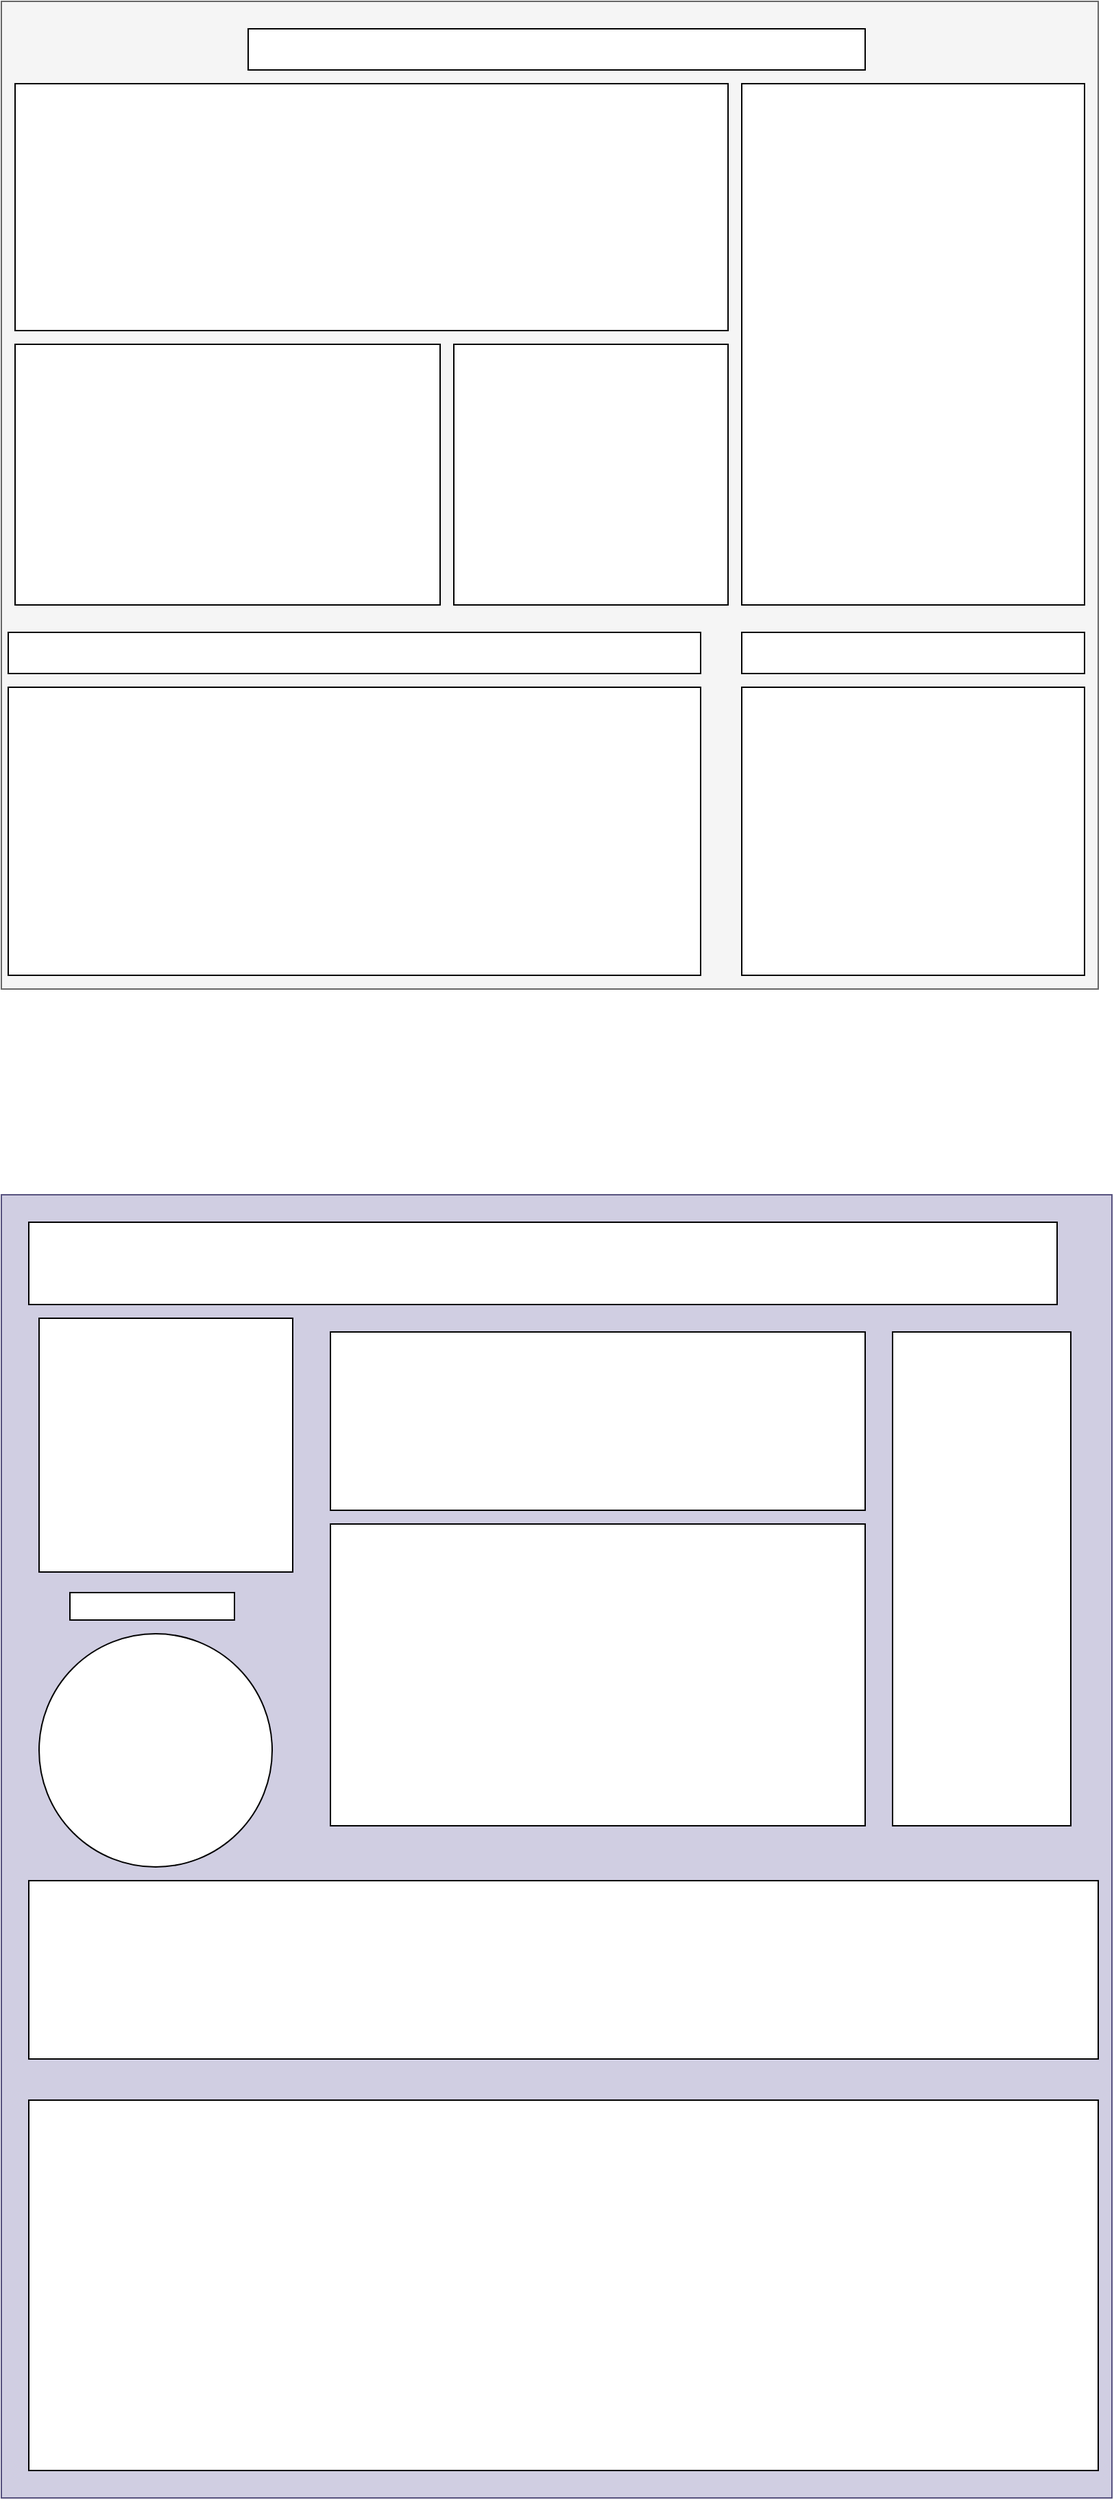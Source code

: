 <mxfile version="14.6.11" type="github">
  <diagram id="42nAeBY5ltI8XaT_0Y52" name="Page-1">
    <mxGraphModel dx="868" dy="1582" grid="1" gridSize="10" guides="1" tooltips="1" connect="1" arrows="1" fold="1" page="1" pageScale="1" pageWidth="850" pageHeight="1100" math="0" shadow="0">
      <root>
        <mxCell id="0" />
        <mxCell id="1" parent="0" />
        <mxCell id="we5ksyu7aV5o7LYmEZMr-11" value="" style="rounded=0;whiteSpace=wrap;html=1;fillColor=#f5f5f5;strokeColor=#666666;fontColor=#333333;&#xa;&lt;img src=&quot;https://i.pinimg.com/736x/c6/a8/6e/c6a86e41f9f3ce4b3b8fe2c930c5b3b4.jpg&quot;" vertex="1" parent="1">
          <mxGeometry x="30" y="-980" width="800" height="720" as="geometry" />
        </mxCell>
        <mxCell id="3QXAhMcdUUcTTvY7QrrD-12" value="" style="rounded=0;whiteSpace=wrap;html=1;fillColor=#d0cee2;strokeColor=#56517e;" parent="1" vertex="1">
          <mxGeometry x="30" y="-110" width="810" height="950" as="geometry" />
        </mxCell>
        <mxCell id="3QXAhMcdUUcTTvY7QrrD-1" value="" style="rounded=0;whiteSpace=wrap;html=1;" parent="1" vertex="1">
          <mxGeometry x="50" y="550" width="780" height="270" as="geometry" />
        </mxCell>
        <mxCell id="3QXAhMcdUUcTTvY7QrrD-2" value="" style="rounded=0;whiteSpace=wrap;html=1;" parent="1" vertex="1">
          <mxGeometry x="680" y="-10" width="130" height="360" as="geometry" />
        </mxCell>
        <mxCell id="3QXAhMcdUUcTTvY7QrrD-3" value="" style="rounded=0;whiteSpace=wrap;html=1;" parent="1" vertex="1">
          <mxGeometry x="270" y="-10" width="390" height="130" as="geometry" />
        </mxCell>
        <mxCell id="3QXAhMcdUUcTTvY7QrrD-4" value="" style="rounded=0;whiteSpace=wrap;html=1;" parent="1" vertex="1">
          <mxGeometry x="270" y="130" width="390" height="220" as="geometry" />
        </mxCell>
        <mxCell id="3QXAhMcdUUcTTvY7QrrD-7" value="" style="whiteSpace=wrap;html=1;aspect=fixed;" parent="1" vertex="1">
          <mxGeometry x="57.5" y="-20" width="185" height="185" as="geometry" />
        </mxCell>
        <mxCell id="3QXAhMcdUUcTTvY7QrrD-8" value="" style="rounded=0;whiteSpace=wrap;html=1;" parent="1" vertex="1">
          <mxGeometry x="50" y="390" width="780" height="130" as="geometry" />
        </mxCell>
        <mxCell id="3QXAhMcdUUcTTvY7QrrD-9" value="" style="ellipse;whiteSpace=wrap;html=1;aspect=fixed;" parent="1" vertex="1">
          <mxGeometry x="57.5" y="210" width="170" height="170" as="geometry" />
        </mxCell>
        <mxCell id="3QXAhMcdUUcTTvY7QrrD-10" value="" style="rounded=0;whiteSpace=wrap;html=1;" parent="1" vertex="1">
          <mxGeometry x="50" y="-90" width="750" height="60" as="geometry" />
        </mxCell>
        <mxCell id="3QXAhMcdUUcTTvY7QrrD-11" value="" style="rounded=0;whiteSpace=wrap;html=1;" parent="1" vertex="1">
          <mxGeometry x="80" y="180" width="120" height="20" as="geometry" />
        </mxCell>
        <mxCell id="we5ksyu7aV5o7LYmEZMr-1" value="" style="rounded=0;whiteSpace=wrap;html=1;" vertex="1" parent="1">
          <mxGeometry x="35" y="-480" width="505" height="210" as="geometry" />
        </mxCell>
        <mxCell id="we5ksyu7aV5o7LYmEZMr-2" value="" style="rounded=0;whiteSpace=wrap;html=1;" vertex="1" parent="1">
          <mxGeometry x="570" y="-480" width="250" height="210" as="geometry" />
        </mxCell>
        <mxCell id="we5ksyu7aV5o7LYmEZMr-3" value="" style="rounded=0;whiteSpace=wrap;html=1;" vertex="1" parent="1">
          <mxGeometry x="570" y="-520" width="250" height="30" as="geometry" />
        </mxCell>
        <mxCell id="we5ksyu7aV5o7LYmEZMr-4" value="" style="rounded=0;whiteSpace=wrap;html=1;" vertex="1" parent="1">
          <mxGeometry x="35" y="-520" width="505" height="30" as="geometry" />
        </mxCell>
        <mxCell id="we5ksyu7aV5o7LYmEZMr-5" value="" style="rounded=0;whiteSpace=wrap;html=1;" vertex="1" parent="1">
          <mxGeometry x="570" y="-920" width="250" height="380" as="geometry" />
        </mxCell>
        <mxCell id="we5ksyu7aV5o7LYmEZMr-7" value="" style="rounded=0;whiteSpace=wrap;html=1;" vertex="1" parent="1">
          <mxGeometry x="210" y="-960" width="450" height="30" as="geometry" />
        </mxCell>
        <mxCell id="we5ksyu7aV5o7LYmEZMr-8" value="" style="rounded=0;whiteSpace=wrap;html=1;" vertex="1" parent="1">
          <mxGeometry x="40" y="-920" width="520" height="180" as="geometry" />
        </mxCell>
        <mxCell id="we5ksyu7aV5o7LYmEZMr-9" value="" style="rounded=0;whiteSpace=wrap;html=1;" vertex="1" parent="1">
          <mxGeometry x="360" y="-730" width="200" height="190" as="geometry" />
        </mxCell>
        <mxCell id="we5ksyu7aV5o7LYmEZMr-10" value="" style="rounded=0;whiteSpace=wrap;html=1;" vertex="1" parent="1">
          <mxGeometry x="40" y="-730" width="310" height="190" as="geometry" />
        </mxCell>
      </root>
    </mxGraphModel>
  </diagram>
</mxfile>
